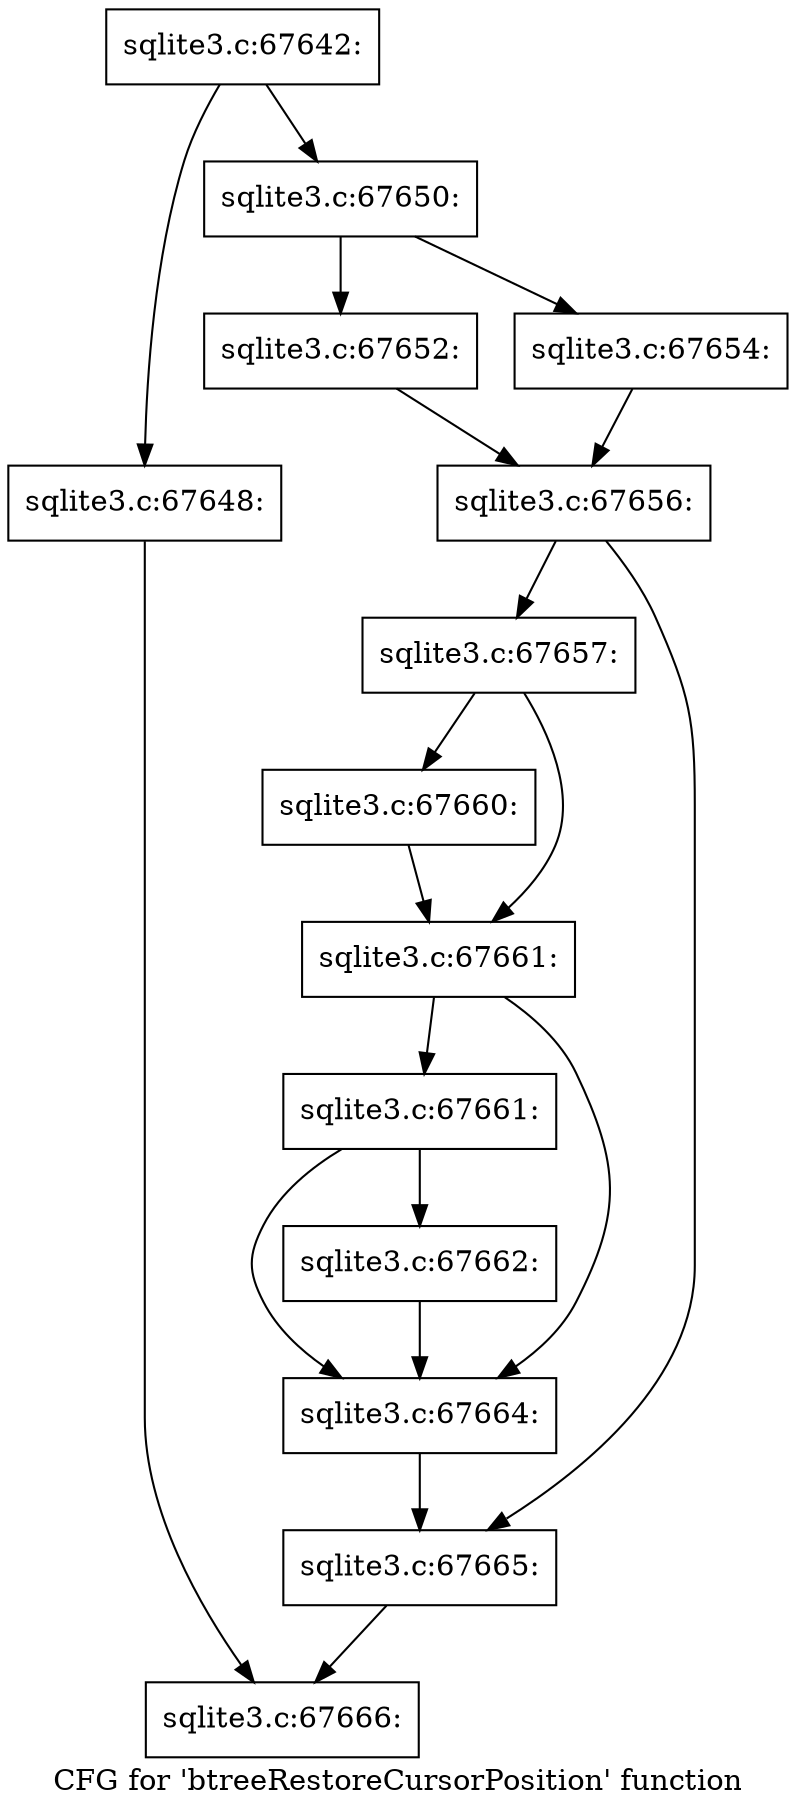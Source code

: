 digraph "CFG for 'btreeRestoreCursorPosition' function" {
	label="CFG for 'btreeRestoreCursorPosition' function";

	Node0x55c0f7f26840 [shape=record,label="{sqlite3.c:67642:}"];
	Node0x55c0f7f26840 -> Node0x55c0f7f29d50;
	Node0x55c0f7f26840 -> Node0x55c0f7f29da0;
	Node0x55c0f7f29d50 [shape=record,label="{sqlite3.c:67648:}"];
	Node0x55c0f7f29d50 -> Node0x55c0f7f269c0;
	Node0x55c0f7f29da0 [shape=record,label="{sqlite3.c:67650:}"];
	Node0x55c0f7f29da0 -> Node0x55c0f7f2a870;
	Node0x55c0f7f29da0 -> Node0x55c0f7f2a910;
	Node0x55c0f7f2a870 [shape=record,label="{sqlite3.c:67652:}"];
	Node0x55c0f7f2a870 -> Node0x55c0f7f2a8c0;
	Node0x55c0f7f2a910 [shape=record,label="{sqlite3.c:67654:}"];
	Node0x55c0f7f2a910 -> Node0x55c0f7f2a8c0;
	Node0x55c0f7f2a8c0 [shape=record,label="{sqlite3.c:67656:}"];
	Node0x55c0f7f2a8c0 -> Node0x55c0f59786a0;
	Node0x55c0f7f2a8c0 -> Node0x55c0f7f2b6b0;
	Node0x55c0f59786a0 [shape=record,label="{sqlite3.c:67657:}"];
	Node0x55c0f59786a0 -> Node0x55c0f7f2c2e0;
	Node0x55c0f59786a0 -> Node0x55c0f7f2c330;
	Node0x55c0f7f2c2e0 [shape=record,label="{sqlite3.c:67660:}"];
	Node0x55c0f7f2c2e0 -> Node0x55c0f7f2c330;
	Node0x55c0f7f2c330 [shape=record,label="{sqlite3.c:67661:}"];
	Node0x55c0f7f2c330 -> Node0x55c0f7f2c8b0;
	Node0x55c0f7f2c330 -> Node0x55c0f7f2c860;
	Node0x55c0f7f2c8b0 [shape=record,label="{sqlite3.c:67661:}"];
	Node0x55c0f7f2c8b0 -> Node0x55c0f7f2c810;
	Node0x55c0f7f2c8b0 -> Node0x55c0f7f2c860;
	Node0x55c0f7f2c810 [shape=record,label="{sqlite3.c:67662:}"];
	Node0x55c0f7f2c810 -> Node0x55c0f7f2c860;
	Node0x55c0f7f2c860 [shape=record,label="{sqlite3.c:67664:}"];
	Node0x55c0f7f2c860 -> Node0x55c0f7f2b6b0;
	Node0x55c0f7f2b6b0 [shape=record,label="{sqlite3.c:67665:}"];
	Node0x55c0f7f2b6b0 -> Node0x55c0f7f269c0;
	Node0x55c0f7f269c0 [shape=record,label="{sqlite3.c:67666:}"];
}
